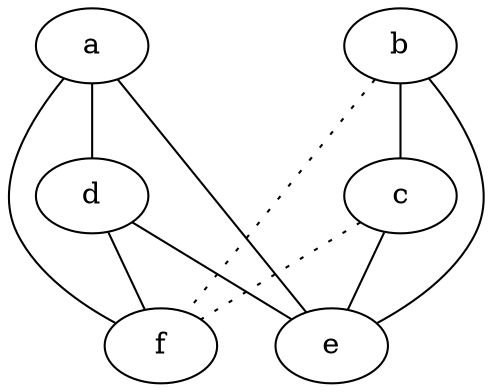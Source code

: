 graph {
a -- d;
a -- e;
a -- f;
b -- c;
b -- e;
b -- f [style=dotted];
c -- e;
c -- f [style=dotted];
d -- e;
d -- f;
}
